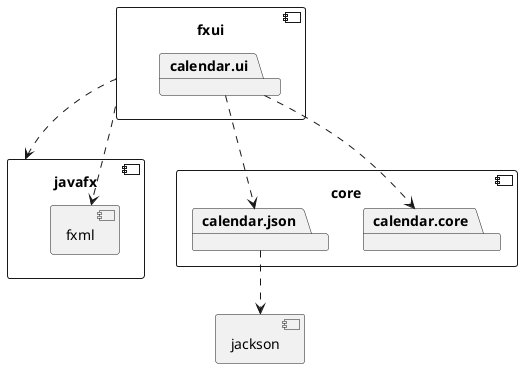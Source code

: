 @startuml
component core {
	package calendar.core
	package calendar.json
}

component jackson {
}

calendar.json ..> jackson


component fxui {
	package calendar.ui
}


calendar.ui ..> calendar.core
calendar.ui ..> calendar.json

component javafx {
	component fxml {
        }
}

fxui ..> javafx
fxui ..> fxml
@enduml
